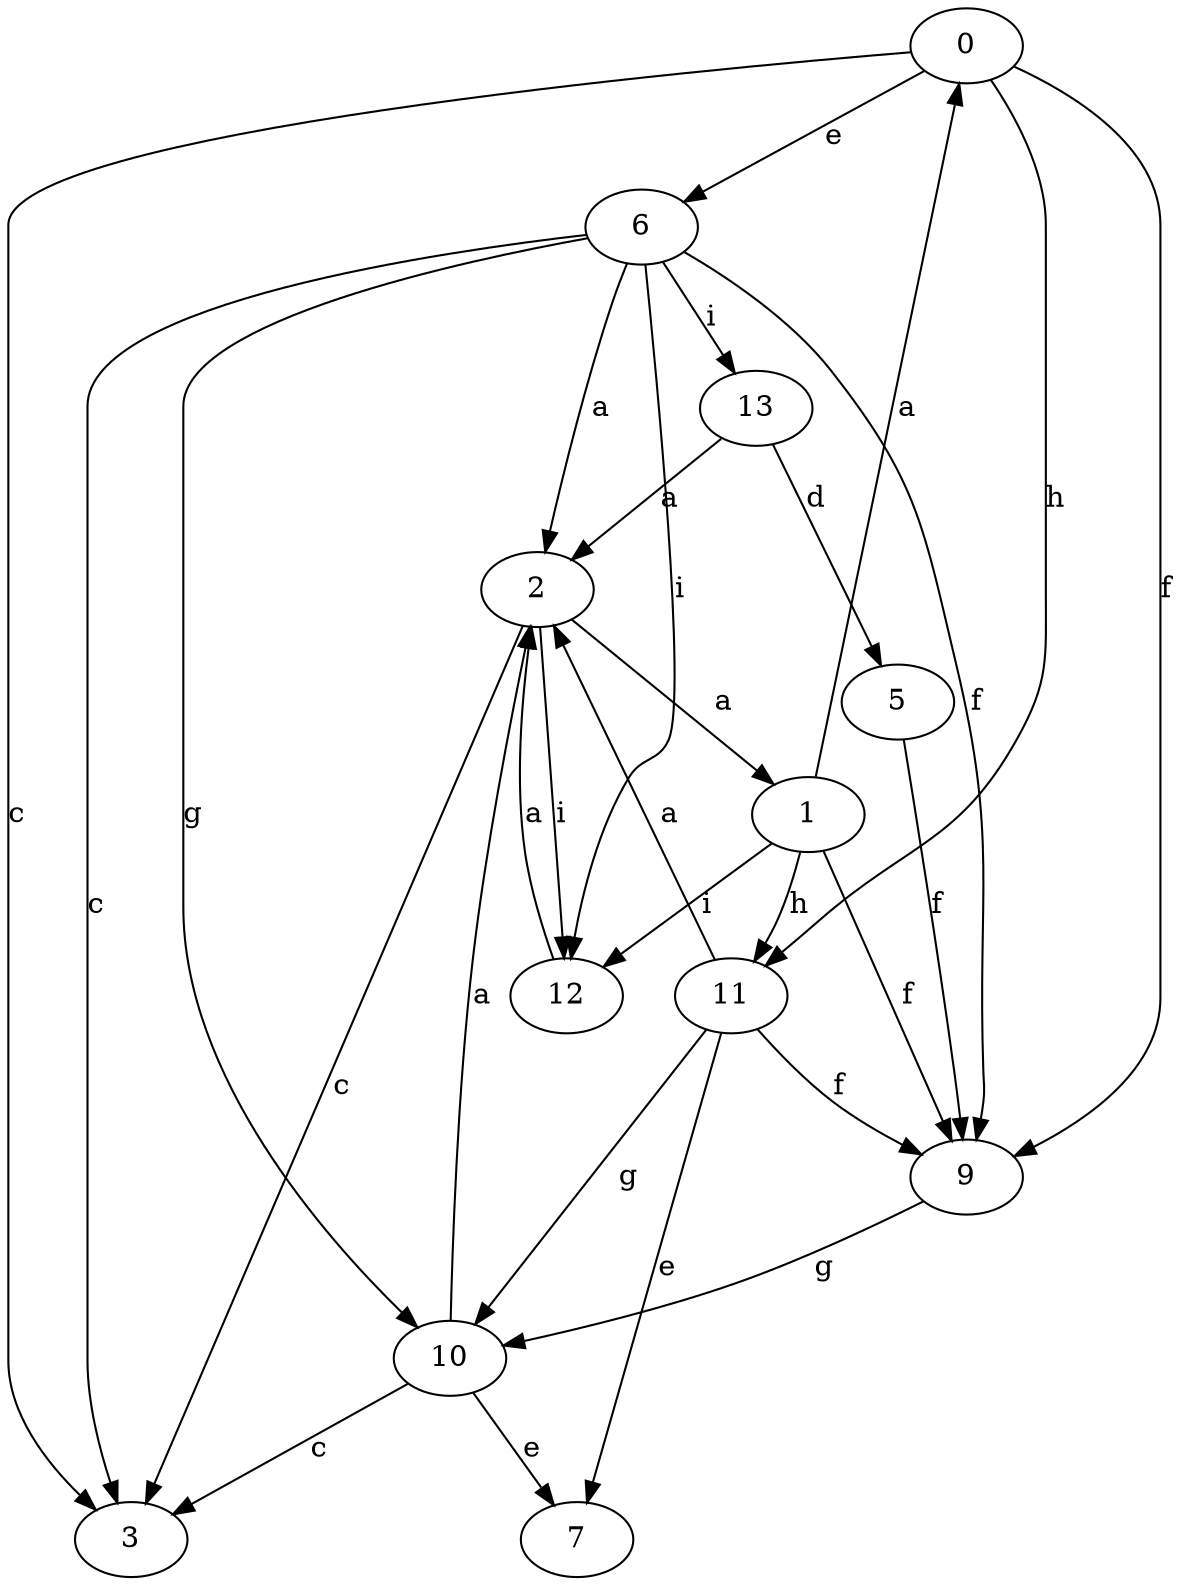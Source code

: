 strict digraph  {
0;
1;
2;
3;
5;
6;
7;
9;
10;
11;
12;
13;
0 -> 3  [label=c];
0 -> 6  [label=e];
0 -> 9  [label=f];
0 -> 11  [label=h];
1 -> 0  [label=a];
1 -> 9  [label=f];
1 -> 11  [label=h];
1 -> 12  [label=i];
2 -> 1  [label=a];
2 -> 3  [label=c];
2 -> 12  [label=i];
5 -> 9  [label=f];
6 -> 2  [label=a];
6 -> 3  [label=c];
6 -> 9  [label=f];
6 -> 10  [label=g];
6 -> 12  [label=i];
6 -> 13  [label=i];
9 -> 10  [label=g];
10 -> 2  [label=a];
10 -> 3  [label=c];
10 -> 7  [label=e];
11 -> 2  [label=a];
11 -> 7  [label=e];
11 -> 9  [label=f];
11 -> 10  [label=g];
12 -> 2  [label=a];
13 -> 2  [label=a];
13 -> 5  [label=d];
}
